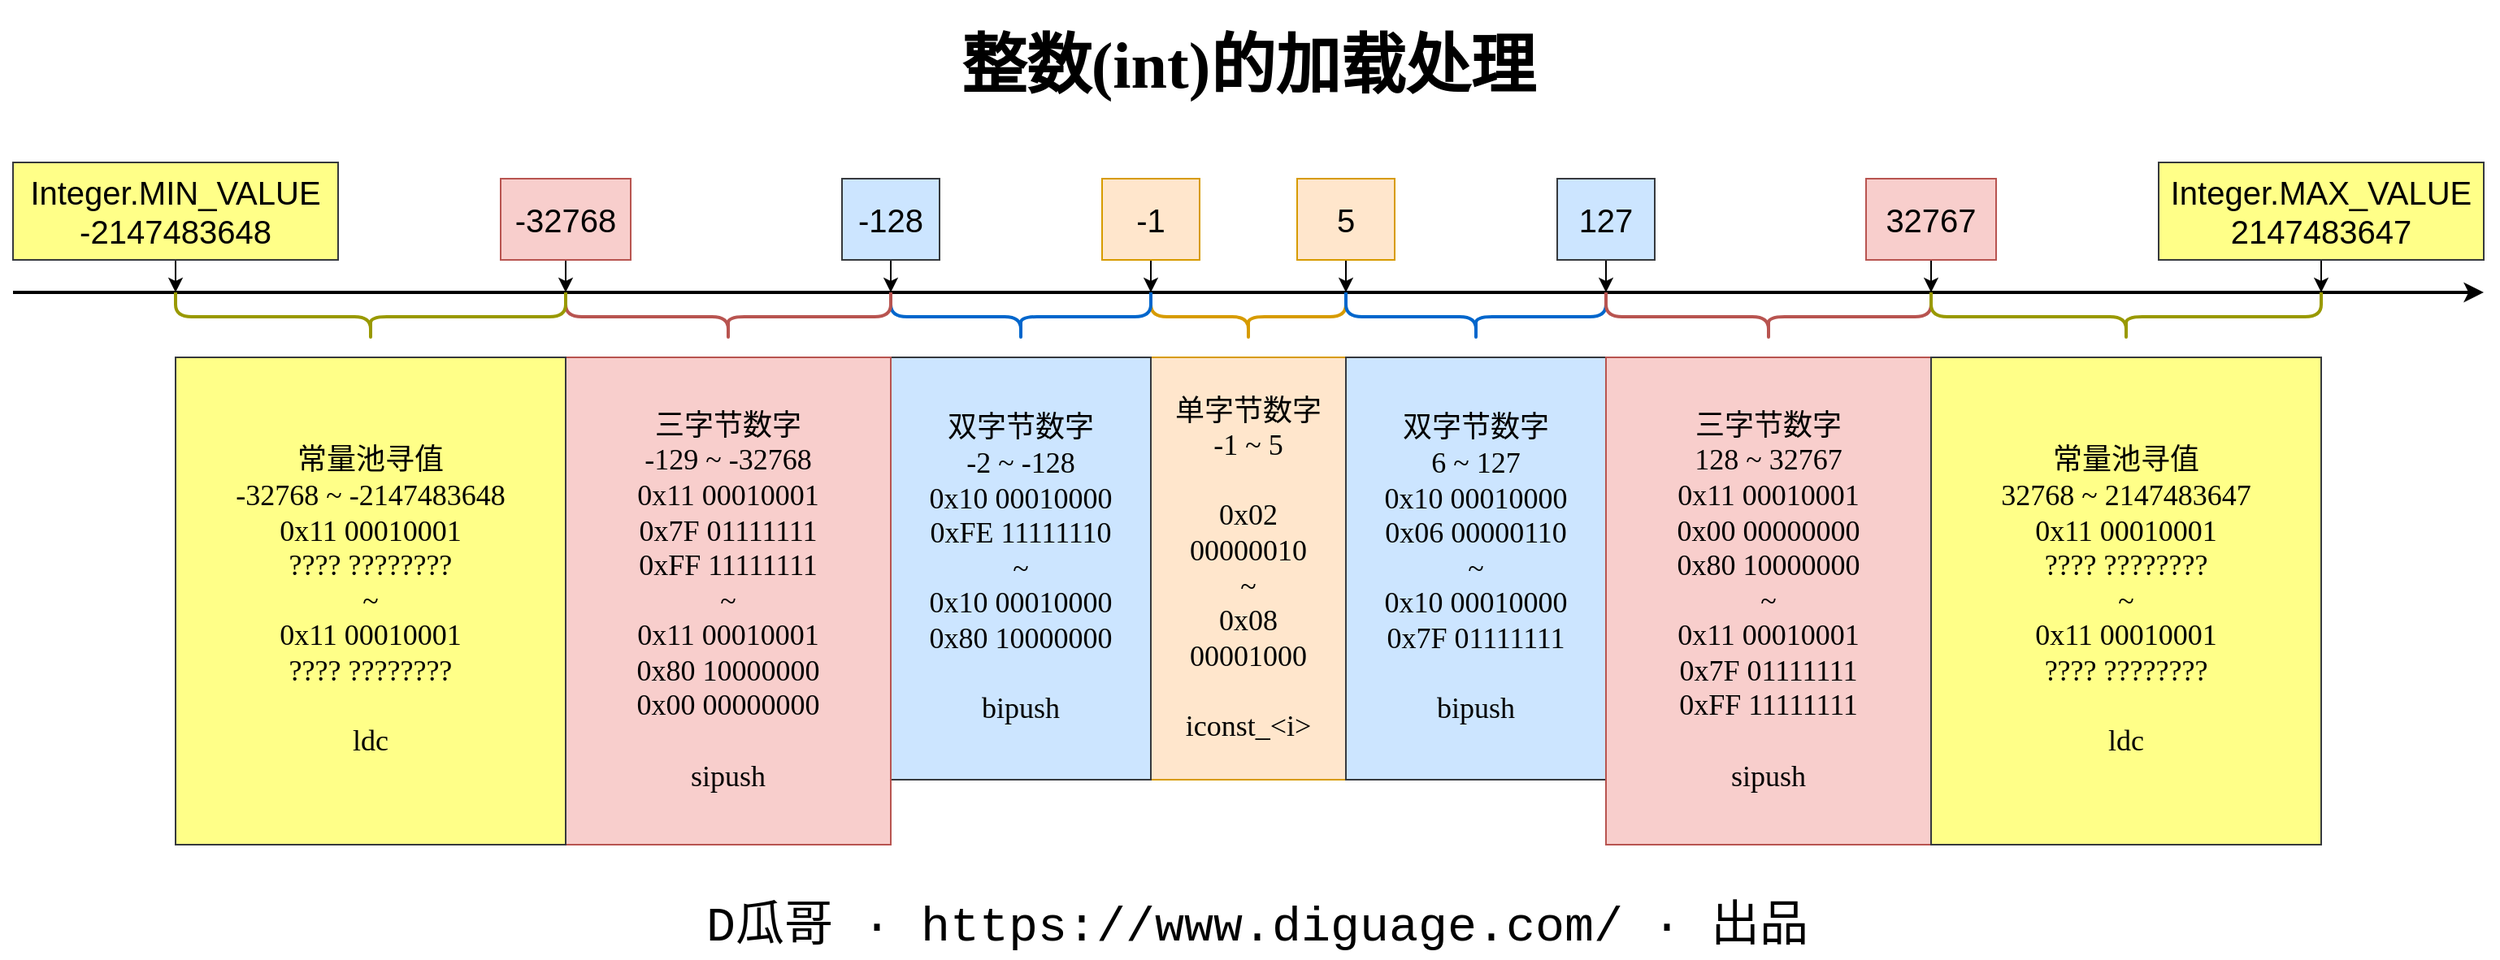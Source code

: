 <mxfile version="24.4.8" type="device" pages="2">
  <diagram id="eEPpqV31lSrlDmfZ4287" name="int 加载">
    <mxGraphModel dx="2084" dy="1214" grid="1" gridSize="10" guides="1" tooltips="1" connect="1" arrows="1" fold="1" page="1" pageScale="1" pageWidth="850" pageHeight="1100" math="0" shadow="0">
      <root>
        <mxCell id="0" />
        <mxCell id="1" parent="0" />
        <mxCell id="WC_WMX80EVAusBnpu2w4-1" value="" style="endArrow=classic;html=1;rounded=0;strokeWidth=2;" parent="1" edge="1">
          <mxGeometry width="50" height="50" relative="1" as="geometry">
            <mxPoint x="-340" y="400" as="sourcePoint" />
            <mxPoint x="1180" y="400" as="targetPoint" />
          </mxGeometry>
        </mxCell>
        <mxCell id="WC_WMX80EVAusBnpu2w4-2" value="" style="shape=curlyBracket;whiteSpace=wrap;html=1;rounded=1;direction=north;fillColor=#ffe6cc;strokeColor=#d79b00;strokeWidth=2;" parent="1" vertex="1">
          <mxGeometry x="360" y="400" width="120" height="30" as="geometry" />
        </mxCell>
        <mxCell id="WC_WMX80EVAusBnpu2w4-3" value="" style="edgeStyle=orthogonalEdgeStyle;rounded=0;orthogonalLoop=1;jettySize=auto;html=1;strokeWidth=1;" parent="1" source="WC_WMX80EVAusBnpu2w4-4" edge="1">
          <mxGeometry relative="1" as="geometry">
            <mxPoint x="360" y="400" as="targetPoint" />
          </mxGeometry>
        </mxCell>
        <mxCell id="WC_WMX80EVAusBnpu2w4-4" value="-1" style="text;html=1;strokeColor=#d79b00;fillColor=#ffe6cc;align=center;verticalAlign=middle;whiteSpace=wrap;rounded=0;fontSize=20;" parent="1" vertex="1">
          <mxGeometry x="330" y="330" width="60" height="50" as="geometry" />
        </mxCell>
        <mxCell id="WC_WMX80EVAusBnpu2w4-5" value="" style="edgeStyle=orthogonalEdgeStyle;rounded=0;orthogonalLoop=1;jettySize=auto;html=1;strokeWidth=1;" parent="1" source="WC_WMX80EVAusBnpu2w4-6" edge="1">
          <mxGeometry relative="1" as="geometry">
            <mxPoint x="480" y="400" as="targetPoint" />
          </mxGeometry>
        </mxCell>
        <mxCell id="WC_WMX80EVAusBnpu2w4-6" value="5" style="text;html=1;strokeColor=#d79b00;fillColor=#ffe6cc;align=center;verticalAlign=middle;whiteSpace=wrap;rounded=0;fontSize=20;" parent="1" vertex="1">
          <mxGeometry x="450" y="330" width="60" height="50" as="geometry" />
        </mxCell>
        <mxCell id="WC_WMX80EVAusBnpu2w4-7" value="" style="shape=curlyBracket;whiteSpace=wrap;html=1;rounded=1;direction=north;fillColor=#cce5ff;strokeColor=#0066CC;strokeWidth=2;" parent="1" vertex="1">
          <mxGeometry x="480" y="400" width="160" height="30" as="geometry" />
        </mxCell>
        <mxCell id="WC_WMX80EVAusBnpu2w4-8" value="" style="edgeStyle=orthogonalEdgeStyle;rounded=0;orthogonalLoop=1;jettySize=auto;html=1;strokeWidth=1;" parent="1" source="WC_WMX80EVAusBnpu2w4-9" edge="1">
          <mxGeometry relative="1" as="geometry">
            <mxPoint x="640" y="400" as="targetPoint" />
          </mxGeometry>
        </mxCell>
        <mxCell id="WC_WMX80EVAusBnpu2w4-9" value="127" style="text;html=1;strokeColor=#36393d;fillColor=#cce5ff;align=center;verticalAlign=middle;whiteSpace=wrap;rounded=0;fontSize=20;" parent="1" vertex="1">
          <mxGeometry x="610" y="330" width="60" height="50" as="geometry" />
        </mxCell>
        <mxCell id="WC_WMX80EVAusBnpu2w4-10" value="" style="shape=curlyBracket;whiteSpace=wrap;html=1;rounded=1;direction=north;fillColor=#cce5ff;strokeColor=#0066CC;strokeWidth=2;" parent="1" vertex="1">
          <mxGeometry x="200" y="400" width="160" height="30" as="geometry" />
        </mxCell>
        <mxCell id="WC_WMX80EVAusBnpu2w4-11" value="" style="edgeStyle=orthogonalEdgeStyle;rounded=0;orthogonalLoop=1;jettySize=auto;html=1;strokeWidth=1;" parent="1" source="WC_WMX80EVAusBnpu2w4-12" edge="1">
          <mxGeometry relative="1" as="geometry">
            <mxPoint x="200" y="400" as="targetPoint" />
          </mxGeometry>
        </mxCell>
        <mxCell id="WC_WMX80EVAusBnpu2w4-12" value="-128" style="text;html=1;strokeColor=#36393d;fillColor=#cce5ff;align=center;verticalAlign=middle;whiteSpace=wrap;rounded=0;fontSize=20;" parent="1" vertex="1">
          <mxGeometry x="170" y="330" width="60" height="50" as="geometry" />
        </mxCell>
        <mxCell id="WC_WMX80EVAusBnpu2w4-13" value="" style="shape=curlyBracket;whiteSpace=wrap;html=1;rounded=1;direction=north;fillColor=#f8cecc;strokeColor=#b85450;strokeWidth=2;" parent="1" vertex="1">
          <mxGeometry x="640" y="400" width="200" height="30" as="geometry" />
        </mxCell>
        <mxCell id="WC_WMX80EVAusBnpu2w4-14" value="" style="edgeStyle=orthogonalEdgeStyle;rounded=0;orthogonalLoop=1;jettySize=auto;html=1;strokeWidth=1;" parent="1" source="WC_WMX80EVAusBnpu2w4-15" edge="1">
          <mxGeometry relative="1" as="geometry">
            <mxPoint x="840" y="400" as="targetPoint" />
          </mxGeometry>
        </mxCell>
        <mxCell id="WC_WMX80EVAusBnpu2w4-15" value="32767" style="text;html=1;strokeColor=#b85450;fillColor=#f8cecc;align=center;verticalAlign=middle;whiteSpace=wrap;rounded=0;fontSize=20;" parent="1" vertex="1">
          <mxGeometry x="800" y="330" width="80" height="50" as="geometry" />
        </mxCell>
        <mxCell id="WC_WMX80EVAusBnpu2w4-16" value="" style="shape=curlyBracket;whiteSpace=wrap;html=1;rounded=1;direction=north;fillColor=#f8cecc;strokeColor=#b85450;strokeWidth=2;" parent="1" vertex="1">
          <mxGeometry y="400" width="200" height="30" as="geometry" />
        </mxCell>
        <mxCell id="WC_WMX80EVAusBnpu2w4-17" value="" style="edgeStyle=orthogonalEdgeStyle;rounded=0;orthogonalLoop=1;jettySize=auto;html=1;strokeWidth=1;" parent="1" source="WC_WMX80EVAusBnpu2w4-18" edge="1">
          <mxGeometry relative="1" as="geometry">
            <mxPoint y="400" as="targetPoint" />
          </mxGeometry>
        </mxCell>
        <mxCell id="WC_WMX80EVAusBnpu2w4-18" value="-32768" style="text;html=1;strokeColor=#b85450;fillColor=#f8cecc;align=center;verticalAlign=middle;whiteSpace=wrap;rounded=0;fontSize=20;" parent="1" vertex="1">
          <mxGeometry x="-40" y="330" width="80" height="50" as="geometry" />
        </mxCell>
        <mxCell id="WC_WMX80EVAusBnpu2w4-19" value="单字节数字&lt;br&gt;-1 ~ 5&lt;br style=&quot;font-size: 18px&quot;&gt;&lt;br style=&quot;font-size: 18px&quot;&gt;0x02&lt;br&gt;00000010&lt;br style=&quot;font-size: 18px&quot;&gt;~&lt;br style=&quot;font-size: 18px&quot;&gt;0x08&lt;br&gt;00001000&lt;br&gt;&lt;br&gt;iconst_&amp;lt;i&amp;gt;" style="text;html=1;strokeColor=#d79b00;fillColor=#ffe6cc;align=center;verticalAlign=middle;whiteSpace=wrap;rounded=0;fontSize=18;fontFamily=Source Code Pro;" parent="1" vertex="1">
          <mxGeometry x="360" y="440" width="120" height="260" as="geometry" />
        </mxCell>
        <mxCell id="WC_WMX80EVAusBnpu2w4-20" value="双字节数字&lt;br style=&quot;font-size: 18px&quot;&gt;6 ~ 127&lt;br style=&quot;font-size: 18px&quot;&gt;0x10 00010000&lt;br&gt;0x06 00000110&lt;br style=&quot;font-size: 18px&quot;&gt;~&lt;br style=&quot;font-size: 18px&quot;&gt;0x10 00010000&lt;br&gt;0x7F 01111111&lt;br&gt;&lt;br&gt;bipush" style="text;html=1;strokeColor=#36393d;fillColor=#cce5ff;align=center;verticalAlign=middle;whiteSpace=wrap;rounded=0;fontSize=18;fontFamily=Source Code Pro;" parent="1" vertex="1">
          <mxGeometry x="480" y="440" width="160" height="260" as="geometry" />
        </mxCell>
        <mxCell id="WC_WMX80EVAusBnpu2w4-21" value="双字节数字&lt;br&gt;-2 ~ -128&lt;br&gt;0x10 00010000&lt;br&gt;0xFE 11111110&lt;br&gt;~&lt;br&gt;0x10 00010000&lt;br&gt;0x80 10000000&lt;br&gt;&lt;br&gt;bipush" style="text;html=1;strokeColor=#36393d;fillColor=#cce5ff;align=center;verticalAlign=middle;whiteSpace=wrap;rounded=0;fontSize=18;fontFamily=Source Code Pro;" parent="1" vertex="1">
          <mxGeometry x="200" y="440" width="160" height="260" as="geometry" />
        </mxCell>
        <mxCell id="WC_WMX80EVAusBnpu2w4-22" value="三字节数字&lt;br style=&quot;font-size: 18px&quot;&gt;128 ~ 32767&lt;br style=&quot;font-size: 18px&quot;&gt;0x11 00010001&lt;br&gt;0x00 00000000&lt;br&gt;0x80 10000000&lt;br style=&quot;font-size: 18px&quot;&gt;~&lt;br style=&quot;font-size: 18px&quot;&gt;0x11 00010001&lt;br&gt;0x7F 01111111&lt;br&gt;0xFF 11111111&lt;br&gt;&lt;br&gt;sipush" style="text;html=1;strokeColor=#b85450;fillColor=#f8cecc;align=center;verticalAlign=middle;whiteSpace=wrap;rounded=0;fontSize=18;fontFamily=Source Code Pro;" parent="1" vertex="1">
          <mxGeometry x="640" y="440" width="200" height="300" as="geometry" />
        </mxCell>
        <mxCell id="WC_WMX80EVAusBnpu2w4-23" value="三字节数字&lt;br&gt;-129 ~ -32768&lt;br&gt;0x11 00010001&lt;br&gt;0x7F 01111111&lt;br&gt;0xFF 11111111&lt;br&gt;~&lt;br&gt;0x11 00010001&lt;br&gt;0x80 10000000&lt;br&gt;0x00 00000000&lt;br&gt;&lt;br&gt;sipush" style="text;html=1;strokeColor=#b85450;fillColor=#f8cecc;align=center;verticalAlign=middle;whiteSpace=wrap;rounded=0;fontSize=18;fontFamily=Source Code Pro;" parent="1" vertex="1">
          <mxGeometry y="440" width="200" height="300" as="geometry" />
        </mxCell>
        <mxCell id="WC_WMX80EVAusBnpu2w4-24" value="" style="shape=curlyBracket;whiteSpace=wrap;html=1;rounded=1;direction=north;fillColor=#ffff88;strokeColor=#999900;strokeWidth=2;" parent="1" vertex="1">
          <mxGeometry x="840" y="400" width="240" height="30" as="geometry" />
        </mxCell>
        <mxCell id="WC_WMX80EVAusBnpu2w4-25" value="" style="edgeStyle=orthogonalEdgeStyle;rounded=0;orthogonalLoop=1;jettySize=auto;html=1;strokeWidth=1;" parent="1" source="WC_WMX80EVAusBnpu2w4-26" edge="1">
          <mxGeometry relative="1" as="geometry">
            <mxPoint x="1080" y="400" as="targetPoint" />
          </mxGeometry>
        </mxCell>
        <mxCell id="WC_WMX80EVAusBnpu2w4-26" value="Integer.MAX_VALUE&lt;br&gt;2147483647" style="text;html=1;strokeColor=#36393d;fillColor=#ffff88;align=center;verticalAlign=middle;whiteSpace=wrap;rounded=0;fontSize=20;" parent="1" vertex="1">
          <mxGeometry x="980" y="320" width="200" height="60" as="geometry" />
        </mxCell>
        <mxCell id="WC_WMX80EVAusBnpu2w4-27" value="" style="shape=curlyBracket;whiteSpace=wrap;html=1;rounded=1;direction=north;fillColor=#ffff88;strokeColor=#999900;strokeWidth=2;" parent="1" vertex="1">
          <mxGeometry x="-240" y="400" width="240" height="30" as="geometry" />
        </mxCell>
        <mxCell id="WC_WMX80EVAusBnpu2w4-28" value="常量池寻值&lt;br&gt;-32768&amp;nbsp;~ -2147483648&lt;br&gt;0x11 00010001&lt;br&gt;???? ????????&lt;br&gt;~&lt;br&gt;0x11 00010001&lt;br&gt;???? ????????&lt;br&gt;&lt;br&gt;ldc" style="text;html=1;strokeColor=#36393d;fillColor=#ffff88;align=center;verticalAlign=middle;whiteSpace=wrap;rounded=0;fontSize=18;fontFamily=Source Code Pro;" parent="1" vertex="1">
          <mxGeometry x="-240" y="440" width="240" height="300" as="geometry" />
        </mxCell>
        <mxCell id="WC_WMX80EVAusBnpu2w4-29" value="" style="edgeStyle=orthogonalEdgeStyle;rounded=0;orthogonalLoop=1;jettySize=auto;html=1;strokeWidth=1;" parent="1" source="WC_WMX80EVAusBnpu2w4-30" edge="1">
          <mxGeometry relative="1" as="geometry">
            <mxPoint x="-240" y="400" as="targetPoint" />
          </mxGeometry>
        </mxCell>
        <mxCell id="WC_WMX80EVAusBnpu2w4-30" value="Integer.MIN_VALUE&lt;br&gt;-2147483648" style="text;html=1;strokeColor=#36393d;fillColor=#ffff88;align=center;verticalAlign=middle;whiteSpace=wrap;rounded=0;fontSize=20;" parent="1" vertex="1">
          <mxGeometry x="-340" y="320" width="200" height="60" as="geometry" />
        </mxCell>
        <mxCell id="WC_WMX80EVAusBnpu2w4-31" value="常量池寻值&lt;br style=&quot;font-size: 18px&quot;&gt;32768 ~ 2147483647&lt;br style=&quot;font-size: 18px&quot;&gt;0x11 00010001&lt;br&gt;???? ????????&lt;br style=&quot;font-size: 18px&quot;&gt;~&lt;br&gt;0x11 00010001&lt;br&gt;???? ????????&lt;br&gt;&lt;br&gt;ldc" style="text;html=1;strokeColor=#36393d;fillColor=#ffff88;align=center;verticalAlign=middle;whiteSpace=wrap;rounded=0;fontSize=18;fontFamily=Source Code Pro;" parent="1" vertex="1">
          <mxGeometry x="840" y="440" width="240" height="300" as="geometry" />
        </mxCell>
        <mxCell id="WC_WMX80EVAusBnpu2w4-32" value="整数(int)的加载处理" style="text;html=1;strokeColor=none;fillColor=none;align=center;verticalAlign=middle;whiteSpace=wrap;rounded=0;fontFamily=JetBrains Mono;fontSize=40;fontStyle=1" parent="1" vertex="1">
          <mxGeometry x="160" y="220" width="520" height="80" as="geometry" />
        </mxCell>
        <mxCell id="WC_WMX80EVAusBnpu2w4-33" value="D瓜哥 · https://www.diguage.com/ · 出品" style="text;html=1;strokeColor=none;fillColor=none;align=center;verticalAlign=middle;whiteSpace=wrap;rounded=0;fontFamily=Courier New;fontSize=30;" parent="1" vertex="1">
          <mxGeometry x="79" y="770" width="693" height="40" as="geometry" />
        </mxCell>
      </root>
    </mxGraphModel>
  </diagram>
  <diagram id="sYZNHP4y_liMDccfhSKO" name="常量池解析">
    <mxGraphModel dx="1234" dy="1214" grid="1" gridSize="10" guides="1" tooltips="1" connect="1" arrows="1" fold="1" page="1" pageScale="1" pageWidth="850" pageHeight="1100" math="0" shadow="0">
      <root>
        <mxCell id="0" />
        <mxCell id="1" parent="0" />
        <mxCell id="eTONNaE9bFruPFEq0peW-61" value="CONSTANT_Float_info" style="swimlane;childLayout=stackLayout;horizontal=1;startSize=40;horizontalStack=0;rounded=1;fontSize=14;fontStyle=0;strokeWidth=2;resizeParent=0;resizeLast=1;shadow=0;dashed=0;align=center;fontFamily=JetBrains Mono SemiBold;fillColor=#fa6800;fontColor=#000000;strokeColor=#C73500;" parent="1" vertex="1">
          <mxGeometry x="150" y="840" width="200" height="140" as="geometry" />
        </mxCell>
        <mxCell id="eTONNaE9bFruPFEq0peW-66" value="" style="group" parent="eTONNaE9bFruPFEq0peW-61" vertex="1" connectable="0">
          <mxGeometry y="40" width="200" height="100" as="geometry" />
        </mxCell>
        <mxCell id="eTONNaE9bFruPFEq0peW-62" value="u1 tag; == 4 == 0x04" style="text;html=1;strokeColor=none;fillColor=none;align=left;verticalAlign=middle;whiteSpace=wrap;rounded=0;spacingLeft=15;fontSize=12;fontFamily=Source Code Pro Medium;" parent="eTONNaE9bFruPFEq0peW-66" vertex="1">
          <mxGeometry width="200" height="40" as="geometry" />
        </mxCell>
        <mxCell id="eTONNaE9bFruPFEq0peW-63" value="u4 bytes;" style="text;html=1;strokeColor=default;fillColor=none;align=left;verticalAlign=middle;whiteSpace=wrap;rounded=0;spacingLeft=15;fontSize=12;fontFamily=Source Code Pro Medium;" parent="eTONNaE9bFruPFEq0peW-66" vertex="1">
          <mxGeometry y="40" width="200" height="40" as="geometry" />
        </mxCell>
        <mxCell id="eTONNaE9bFruPFEq0peW-65" value="&amp;nbsp;" style="text;html=1;strokeColor=none;fillColor=none;align=left;verticalAlign=middle;whiteSpace=wrap;rounded=0;spacingLeft=15;fontSize=12;fontFamily=Source Code Pro Medium;" parent="eTONNaE9bFruPFEq0peW-66" vertex="1">
          <mxGeometry y="80" width="200" height="20" as="geometry" />
        </mxCell>
        <mxCell id="fEHB-OKZj8HO6nT3yKUH-65" value="" style="edgeStyle=none;rounded=0;orthogonalLoop=1;jettySize=auto;html=1;strokeColor=#9C9C53;fontFamily=Source Han Serif SC;fontSize=12;fontColor=#0000FF;" parent="1" source="eTONNaE9bFruPFEq0peW-70" target="fEHB-OKZj8HO6nT3yKUH-64" edge="1">
          <mxGeometry relative="1" as="geometry" />
        </mxCell>
        <mxCell id="eTONNaE9bFruPFEq0peW-67" value="CONSTANT_Integer_info" style="swimlane;childLayout=stackLayout;horizontal=1;startSize=40;horizontalStack=0;rounded=1;fontSize=14;fontStyle=0;strokeWidth=2;resizeParent=0;resizeLast=1;shadow=0;dashed=0;align=center;fontFamily=JetBrains Mono SemiBold;fillColor=#6d8764;fontColor=#ffffff;strokeColor=#3A5431;" parent="1" vertex="1">
          <mxGeometry x="140" y="540" width="220" height="140" as="geometry" />
        </mxCell>
        <mxCell id="eTONNaE9bFruPFEq0peW-68" value="" style="group" parent="eTONNaE9bFruPFEq0peW-67" vertex="1" connectable="0">
          <mxGeometry y="40" width="220" height="100" as="geometry" />
        </mxCell>
        <mxCell id="eTONNaE9bFruPFEq0peW-69" value="u1 tag; == 3 == 0x03" style="text;html=1;strokeColor=none;fillColor=none;align=left;verticalAlign=middle;whiteSpace=wrap;rounded=0;spacingLeft=15;fontSize=12;fontFamily=Source Code Pro Medium;" parent="eTONNaE9bFruPFEq0peW-68" vertex="1">
          <mxGeometry width="220" height="40" as="geometry" />
        </mxCell>
        <mxCell id="eTONNaE9bFruPFEq0peW-70" value="u4 bytes;" style="text;html=1;strokeColor=default;fillColor=none;align=left;verticalAlign=middle;whiteSpace=wrap;rounded=0;spacingLeft=15;fontSize=12;fontFamily=Source Code Pro Medium;" parent="eTONNaE9bFruPFEq0peW-68" vertex="1">
          <mxGeometry y="40" width="220" height="40" as="geometry" />
        </mxCell>
        <mxCell id="eTONNaE9bFruPFEq0peW-71" value="&amp;nbsp;" style="text;html=1;strokeColor=none;fillColor=none;align=left;verticalAlign=middle;whiteSpace=wrap;rounded=0;spacingLeft=15;fontSize=12;fontFamily=Source Code Pro Medium;" parent="eTONNaE9bFruPFEq0peW-68" vertex="1">
          <mxGeometry y="80" width="220" height="20" as="geometry" />
        </mxCell>
        <mxCell id="fEHB-OKZj8HO6nT3yKUH-67" value="" style="edgeStyle=none;rounded=0;orthogonalLoop=1;jettySize=auto;html=1;strokeColor=#9C9C53;fontFamily=Source Han Serif SC;fontSize=12;fontColor=#0000FF;" parent="1" source="eTONNaE9bFruPFEq0peW-75" target="fEHB-OKZj8HO6nT3yKUH-69" edge="1">
          <mxGeometry relative="1" as="geometry">
            <mxPoint x="250" y="1330" as="targetPoint" />
          </mxGeometry>
        </mxCell>
        <mxCell id="eTONNaE9bFruPFEq0peW-72" value="CONSTANT_Long_info" style="swimlane;childLayout=stackLayout;horizontal=1;startSize=40;horizontalStack=0;rounded=1;fontSize=14;fontStyle=0;strokeWidth=2;resizeParent=0;resizeLast=1;shadow=0;dashed=0;align=center;fontFamily=JetBrains Mono SemiBold;fillColor=#f0a30a;fontColor=#000000;strokeColor=#BD7000;" parent="1" vertex="1">
          <mxGeometry x="150" y="1120" width="200" height="180" as="geometry">
            <mxRectangle x="770" y="370" width="190" height="40" as="alternateBounds" />
          </mxGeometry>
        </mxCell>
        <mxCell id="eTONNaE9bFruPFEq0peW-77" value="" style="group" parent="eTONNaE9bFruPFEq0peW-72" vertex="1" connectable="0">
          <mxGeometry y="40" width="200" height="140" as="geometry" />
        </mxCell>
        <mxCell id="eTONNaE9bFruPFEq0peW-73" value="u1 tag; == 5 == 0x05" style="text;html=1;strokeColor=none;fillColor=none;align=left;verticalAlign=middle;whiteSpace=wrap;rounded=0;fontSize=12;spacingLeft=15;fontFamily=Source Code Pro Medium;" parent="eTONNaE9bFruPFEq0peW-77" vertex="1">
          <mxGeometry width="200" height="40" as="geometry" />
        </mxCell>
        <mxCell id="eTONNaE9bFruPFEq0peW-74" value="u4 high_bytes;" style="text;html=1;strokeColor=default;fillColor=none;align=left;verticalAlign=middle;whiteSpace=wrap;rounded=0;fontSize=12;spacingLeft=15;fontFamily=Source Code Pro Medium;" parent="eTONNaE9bFruPFEq0peW-77" vertex="1">
          <mxGeometry y="40" width="200" height="40" as="geometry" />
        </mxCell>
        <mxCell id="eTONNaE9bFruPFEq0peW-75" value="u4 low_bytes;" style="text;html=1;strokeColor=default;fillColor=none;align=left;verticalAlign=middle;whiteSpace=wrap;rounded=0;fontSize=12;spacingLeft=15;fontFamily=Source Code Pro Medium;" parent="eTONNaE9bFruPFEq0peW-77" vertex="1">
          <mxGeometry y="80" width="200" height="40" as="geometry" />
        </mxCell>
        <mxCell id="eTONNaE9bFruPFEq0peW-76" value="&amp;nbsp;" style="text;html=1;strokeColor=none;fillColor=none;align=left;verticalAlign=middle;whiteSpace=wrap;rounded=0;fontSize=12;spacingLeft=15;fontFamily=Source Code Pro Medium;" parent="eTONNaE9bFruPFEq0peW-77" vertex="1">
          <mxGeometry y="120" width="200" height="20" as="geometry" />
        </mxCell>
        <mxCell id="eTONNaE9bFruPFEq0peW-78" value="CONSTANT_Double_info" style="swimlane;childLayout=stackLayout;horizontal=1;startSize=40;horizontalStack=0;rounded=1;fontSize=14;fontStyle=0;strokeWidth=2;resizeParent=0;resizeLast=1;shadow=0;dashed=0;align=center;fontFamily=JetBrains Mono SemiBold;fillColor=#a0522d;fontColor=#ffffff;strokeColor=#6D1F00;" parent="1" vertex="1">
          <mxGeometry x="140" y="1460" width="220" height="180" as="geometry">
            <mxRectangle x="770" y="370" width="190" height="40" as="alternateBounds" />
          </mxGeometry>
        </mxCell>
        <mxCell id="eTONNaE9bFruPFEq0peW-79" value="" style="group" parent="eTONNaE9bFruPFEq0peW-78" vertex="1" connectable="0">
          <mxGeometry y="40" width="220" height="140" as="geometry" />
        </mxCell>
        <mxCell id="eTONNaE9bFruPFEq0peW-80" value="u1 tag; == 6 == 0x06" style="text;html=1;strokeColor=none;fillColor=none;align=left;verticalAlign=middle;whiteSpace=wrap;rounded=0;fontSize=12;spacingLeft=15;fontFamily=Source Code Pro Medium;" parent="eTONNaE9bFruPFEq0peW-79" vertex="1">
          <mxGeometry width="220.0" height="40" as="geometry" />
        </mxCell>
        <mxCell id="eTONNaE9bFruPFEq0peW-81" value="u4 high_bytes;" style="text;html=1;strokeColor=default;fillColor=none;align=left;verticalAlign=middle;whiteSpace=wrap;rounded=0;fontSize=12;spacingLeft=15;fontFamily=Source Code Pro Medium;" parent="eTONNaE9bFruPFEq0peW-79" vertex="1">
          <mxGeometry y="40" width="220.0" height="40" as="geometry" />
        </mxCell>
        <mxCell id="eTONNaE9bFruPFEq0peW-82" value="u4 low_bytes;" style="text;html=1;strokeColor=default;fillColor=none;align=left;verticalAlign=middle;whiteSpace=wrap;rounded=0;fontSize=12;spacingLeft=15;fontFamily=Source Code Pro Medium;" parent="eTONNaE9bFruPFEq0peW-79" vertex="1">
          <mxGeometry y="80" width="220.0" height="40" as="geometry" />
        </mxCell>
        <mxCell id="eTONNaE9bFruPFEq0peW-83" value="&amp;nbsp;" style="text;html=1;strokeColor=none;fillColor=none;align=left;verticalAlign=middle;whiteSpace=wrap;rounded=0;fontSize=12;spacingLeft=15;fontFamily=Source Code Pro Medium;" parent="eTONNaE9bFruPFEq0peW-79" vertex="1">
          <mxGeometry y="120" width="220.0" height="20" as="geometry" />
        </mxCell>
        <mxCell id="eTONNaE9bFruPFEq0peW-85" value="CONSTANT_MethodHandle_info⁷" style="swimlane;childLayout=stackLayout;horizontal=1;startSize=40;horizontalStack=0;rounded=1;fontSize=14;fontStyle=0;strokeWidth=2;resizeParent=0;resizeLast=1;shadow=0;dashed=0;align=center;fillColor=#ffe6cc;strokeColor=#d79b00;fontFamily=JetBrains Mono SemiBold;" parent="1" vertex="1">
          <mxGeometry x="120" y="220" width="260" height="180" as="geometry">
            <mxRectangle x="770" y="370" width="190" height="40" as="alternateBounds" />
          </mxGeometry>
        </mxCell>
        <mxCell id="eTONNaE9bFruPFEq0peW-86" value="" style="group" parent="eTONNaE9bFruPFEq0peW-85" vertex="1" connectable="0">
          <mxGeometry y="40" width="260" height="140" as="geometry" />
        </mxCell>
        <mxCell id="eTONNaE9bFruPFEq0peW-87" value="u1 tag; == 15 == 0x0F" style="text;html=1;strokeColor=none;fillColor=none;align=left;verticalAlign=middle;whiteSpace=wrap;rounded=0;fontSize=12;spacingLeft=15;fontFamily=Source Code Pro Medium;" parent="eTONNaE9bFruPFEq0peW-86" vertex="1">
          <mxGeometry width="260" height="40" as="geometry" />
        </mxCell>
        <mxCell id="eTONNaE9bFruPFEq0peW-88" value="&lt;span style=&quot;font-weight: 700;&quot;&gt;u2 reference_kind;&lt;/span&gt;" style="text;html=1;strokeColor=default;fillColor=none;align=left;verticalAlign=middle;whiteSpace=wrap;rounded=0;fontSize=12;spacingLeft=15;fontFamily=Source Code Pro Medium;" parent="eTONNaE9bFruPFEq0peW-86" vertex="1">
          <mxGeometry y="40" width="260" height="40" as="geometry" />
        </mxCell>
        <mxCell id="eTONNaE9bFruPFEq0peW-89" value="&lt;span style=&quot;font-weight: 700;&quot;&gt;u2 reference_index;&lt;/span&gt;" style="text;html=1;strokeColor=default;fillColor=none;align=left;verticalAlign=middle;whiteSpace=wrap;rounded=0;fontSize=12;spacingLeft=15;fontFamily=Source Code Pro Medium;" parent="eTONNaE9bFruPFEq0peW-86" vertex="1">
          <mxGeometry y="80" width="260" height="40" as="geometry" />
        </mxCell>
        <mxCell id="eTONNaE9bFruPFEq0peW-90" value="&amp;nbsp;" style="text;html=1;strokeColor=none;fillColor=none;align=left;verticalAlign=middle;whiteSpace=wrap;rounded=0;fontSize=12;spacingLeft=15;fontFamily=Source Code Pro Medium;" parent="eTONNaE9bFruPFEq0peW-86" vertex="1">
          <mxGeometry y="120" width="260" height="20" as="geometry" />
        </mxCell>
        <mxCell id="eTONNaE9bFruPFEq0peW-97" value="CONSTANT_Fieldref_info" style="swimlane;childLayout=stackLayout;horizontal=1;startSize=40;horizontalStack=0;rounded=1;fontSize=14;fontStyle=0;strokeWidth=2;resizeParent=0;resizeLast=1;shadow=0;dashed=0;align=center;fillColor=#d5e8d4;strokeColor=#82b366;fontFamily=JetBrains Mono SemiBold;" parent="1" vertex="1">
          <mxGeometry x="541.06" y="220" width="240" height="180" as="geometry">
            <mxRectangle x="770" y="370" width="190" height="40" as="alternateBounds" />
          </mxGeometry>
        </mxCell>
        <mxCell id="eTONNaE9bFruPFEq0peW-98" value="" style="group" parent="eTONNaE9bFruPFEq0peW-97" vertex="1" connectable="0">
          <mxGeometry y="40" width="240" height="140" as="geometry" />
        </mxCell>
        <mxCell id="eTONNaE9bFruPFEq0peW-99" value="u1 tag; == 9 == 0x09" style="text;html=1;strokeColor=none;fillColor=none;align=left;verticalAlign=middle;whiteSpace=wrap;rounded=0;fontSize=12;spacingLeft=15;fontFamily=Source Code Pro Medium;" parent="eTONNaE9bFruPFEq0peW-98" vertex="1">
          <mxGeometry width="240" height="40" as="geometry" />
        </mxCell>
        <mxCell id="eTONNaE9bFruPFEq0peW-100" value="&lt;span style=&quot;color: rgb(255, 0, 255); font-weight: 700;&quot;&gt;u2 class_index;&lt;/span&gt;" style="text;html=1;strokeColor=#b85450;fillColor=#f8cecc;align=left;verticalAlign=middle;whiteSpace=wrap;rounded=0;fontSize=12;spacingLeft=15;fontFamily=Source Code Pro Medium;" parent="eTONNaE9bFruPFEq0peW-98" vertex="1">
          <mxGeometry y="40" width="240" height="40" as="geometry" />
        </mxCell>
        <mxCell id="eTONNaE9bFruPFEq0peW-101" value="&lt;span style=&quot;color: rgb(0, 0, 255); font-weight: 700;&quot;&gt;u2 name_and_type_index;&lt;/span&gt;" style="text;html=1;strokeColor=#36393d;fillColor=#B8B5FC;align=left;verticalAlign=middle;whiteSpace=wrap;rounded=0;fontSize=12;spacingLeft=15;fontFamily=Source Code Pro Medium;" parent="eTONNaE9bFruPFEq0peW-98" vertex="1">
          <mxGeometry y="80" width="240" height="40" as="geometry" />
        </mxCell>
        <mxCell id="eTONNaE9bFruPFEq0peW-102" value="&amp;nbsp;" style="text;html=1;strokeColor=none;fillColor=none;align=left;verticalAlign=middle;whiteSpace=wrap;rounded=0;fontSize=12;spacingLeft=15;fontFamily=Source Code Pro Medium;" parent="eTONNaE9bFruPFEq0peW-98" vertex="1">
          <mxGeometry y="120" width="240" height="20" as="geometry" />
        </mxCell>
        <mxCell id="eTONNaE9bFruPFEq0peW-105" value="CONSTANT_Methodref_info" style="swimlane;childLayout=stackLayout;horizontal=1;startSize=40;horizontalStack=0;rounded=1;fontSize=14;fontStyle=0;strokeWidth=2;resizeParent=0;resizeLast=1;shadow=0;dashed=0;align=center;fillColor=#ffff88;strokeColor=#36393d;fontFamily=JetBrains Mono SemiBold;" parent="1" vertex="1">
          <mxGeometry x="541.06" y="520" width="240" height="180" as="geometry">
            <mxRectangle x="770" y="370" width="190" height="40" as="alternateBounds" />
          </mxGeometry>
        </mxCell>
        <mxCell id="eTONNaE9bFruPFEq0peW-106" value="" style="group" parent="eTONNaE9bFruPFEq0peW-105" vertex="1" connectable="0">
          <mxGeometry y="40" width="240" height="140" as="geometry" />
        </mxCell>
        <mxCell id="eTONNaE9bFruPFEq0peW-107" value="u1 tag; == 10 == 0x0A" style="text;html=1;strokeColor=none;fillColor=none;align=left;verticalAlign=middle;whiteSpace=wrap;rounded=0;fontSize=12;spacingLeft=15;fontFamily=Source Code Pro Medium;" parent="eTONNaE9bFruPFEq0peW-106" vertex="1">
          <mxGeometry width="240" height="40" as="geometry" />
        </mxCell>
        <mxCell id="eTONNaE9bFruPFEq0peW-108" value="&lt;span style=&quot;color: rgb(255, 0, 255); font-weight: 700;&quot;&gt;u2 class_index;&lt;/span&gt;" style="text;html=1;strokeColor=#b85450;fillColor=#f8cecc;align=left;verticalAlign=middle;whiteSpace=wrap;rounded=0;fontSize=12;spacingLeft=15;fontFamily=Source Code Pro Medium;" parent="eTONNaE9bFruPFEq0peW-106" vertex="1">
          <mxGeometry y="40" width="240" height="40" as="geometry" />
        </mxCell>
        <mxCell id="eTONNaE9bFruPFEq0peW-109" value="&lt;span style=&quot;color: rgb(0, 0, 255); font-weight: 700;&quot;&gt;u2 name_and_type_index;&lt;/span&gt;" style="text;html=1;strokeColor=#36393d;fillColor=#B8B5FC;align=left;verticalAlign=middle;whiteSpace=wrap;rounded=0;fontSize=12;spacingLeft=15;fontFamily=Source Code Pro Medium;" parent="eTONNaE9bFruPFEq0peW-106" vertex="1">
          <mxGeometry y="80" width="240" height="40" as="geometry" />
        </mxCell>
        <mxCell id="eTONNaE9bFruPFEq0peW-110" value="&amp;nbsp;" style="text;html=1;strokeColor=none;fillColor=none;align=left;verticalAlign=middle;whiteSpace=wrap;rounded=0;fontSize=12;spacingLeft=15;fontFamily=Source Code Pro Medium;" parent="eTONNaE9bFruPFEq0peW-106" vertex="1">
          <mxGeometry y="120" width="240" height="20" as="geometry" />
        </mxCell>
        <mxCell id="eTONNaE9bFruPFEq0peW-115" value="CONSTANT_InterfaceMethodref_info" style="swimlane;childLayout=stackLayout;horizontal=1;startSize=40;horizontalStack=0;rounded=1;fontSize=14;fontStyle=0;strokeWidth=2;resizeParent=0;resizeLast=1;shadow=0;dashed=0;align=center;fillColor=#b0e3e6;strokeColor=#0e8088;fontFamily=JetBrains Mono SemiBold;" parent="1" vertex="1">
          <mxGeometry x="501.06" y="820" width="320" height="180" as="geometry">
            <mxRectangle x="770" y="370" width="190" height="40" as="alternateBounds" />
          </mxGeometry>
        </mxCell>
        <mxCell id="eTONNaE9bFruPFEq0peW-116" value="" style="group" parent="eTONNaE9bFruPFEq0peW-115" vertex="1" connectable="0">
          <mxGeometry y="40" width="320" height="140" as="geometry" />
        </mxCell>
        <mxCell id="eTONNaE9bFruPFEq0peW-117" value="u1 tag; == 11 == 0x0B" style="text;html=1;strokeColor=none;fillColor=none;align=left;verticalAlign=middle;whiteSpace=wrap;rounded=0;fontSize=12;spacingLeft=15;fontFamily=Source Code Pro Medium;" parent="eTONNaE9bFruPFEq0peW-116" vertex="1">
          <mxGeometry width="320" height="40" as="geometry" />
        </mxCell>
        <mxCell id="eTONNaE9bFruPFEq0peW-118" value="&lt;span style=&quot;color: rgb(255, 0, 255); font-weight: 700;&quot;&gt;u2 class_index;&lt;/span&gt;" style="text;html=1;strokeColor=#b85450;fillColor=#f8cecc;align=left;verticalAlign=middle;whiteSpace=wrap;rounded=0;fontSize=12;spacingLeft=15;fontFamily=Source Code Pro Medium;" parent="eTONNaE9bFruPFEq0peW-116" vertex="1">
          <mxGeometry y="40" width="320" height="40" as="geometry" />
        </mxCell>
        <mxCell id="eTONNaE9bFruPFEq0peW-119" value="&lt;span style=&quot;color: rgb(0, 0, 255); font-weight: 700;&quot;&gt;u2 name_and_type_index;&lt;/span&gt;" style="text;html=1;strokeColor=#36393d;fillColor=#B8B5FC;align=left;verticalAlign=middle;whiteSpace=wrap;rounded=0;fontSize=12;spacingLeft=15;fontFamily=Source Code Pro Medium;" parent="eTONNaE9bFruPFEq0peW-116" vertex="1">
          <mxGeometry y="80" width="320" height="40" as="geometry" />
        </mxCell>
        <mxCell id="eTONNaE9bFruPFEq0peW-120" value="&amp;nbsp;" style="text;html=1;strokeColor=none;fillColor=none;align=left;verticalAlign=middle;whiteSpace=wrap;rounded=0;fontSize=12;spacingLeft=15;fontFamily=Source Code Pro Medium;" parent="eTONNaE9bFruPFEq0peW-116" vertex="1">
          <mxGeometry y="120" width="320" height="20" as="geometry" />
        </mxCell>
        <mxCell id="fEHB-OKZj8HO6nT3yKUH-1" value="CONSTANT_InvokeDynamic_info⁷" style="swimlane;childLayout=stackLayout;horizontal=1;startSize=40;horizontalStack=0;rounded=1;fontSize=14;fontStyle=0;strokeWidth=2;resizeParent=0;resizeLast=1;shadow=0;dashed=0;align=center;fontFamily=JetBrains Mono SemiBold;fillColor=#cdeb8b;strokeColor=#36393d;" parent="1" vertex="1">
          <mxGeometry x="521.06" y="1120" width="280" height="180" as="geometry" />
        </mxCell>
        <mxCell id="fEHB-OKZj8HO6nT3yKUH-2" value="" style="group" parent="fEHB-OKZj8HO6nT3yKUH-1" vertex="1" connectable="0">
          <mxGeometry y="40" width="280" height="140" as="geometry" />
        </mxCell>
        <mxCell id="fEHB-OKZj8HO6nT3yKUH-3" value="&lt;span style=&quot;font-family: &amp;quot;Source Code Pro Medium&amp;quot;; font-weight: 700;&quot;&gt;u1 tag; == 18 = 0x12&lt;/span&gt;" style="text;html=1;strokeColor=none;fillColor=none;align=left;verticalAlign=middle;whiteSpace=wrap;rounded=0;spacingLeft=15;" parent="fEHB-OKZj8HO6nT3yKUH-2" vertex="1">
          <mxGeometry width="280" height="40" as="geometry" />
        </mxCell>
        <mxCell id="fEHB-OKZj8HO6nT3yKUH-4" value="&lt;span style=&quot;font-family: &amp;quot;Source Code Pro Medium&amp;quot;; font-weight: 700;&quot;&gt;u2 bootstrap_method_arrt_index;&lt;/span&gt;" style="text;html=1;strokeColor=default;fillColor=none;align=left;verticalAlign=middle;whiteSpace=wrap;rounded=0;spacingLeft=15;" parent="fEHB-OKZj8HO6nT3yKUH-2" vertex="1">
          <mxGeometry y="40" width="280" height="40" as="geometry" />
        </mxCell>
        <mxCell id="fEHB-OKZj8HO6nT3yKUH-5" value="&lt;span style=&quot;color: rgb(0, 0, 255); font-family: &amp;quot;Source Code Pro Medium&amp;quot;; font-weight: 700;&quot;&gt;u2 name_and_type_index;&lt;/span&gt;" style="text;html=1;strokeColor=#36393d;fillColor=#B8B5FC;align=left;verticalAlign=middle;whiteSpace=wrap;rounded=0;spacingLeft=15;" parent="fEHB-OKZj8HO6nT3yKUH-2" vertex="1">
          <mxGeometry y="80" width="280" height="40" as="geometry" />
        </mxCell>
        <mxCell id="fEHB-OKZj8HO6nT3yKUH-6" value="&amp;nbsp;" style="text;html=1;strokeColor=none;fillColor=none;align=center;verticalAlign=middle;whiteSpace=wrap;rounded=0;" parent="fEHB-OKZj8HO6nT3yKUH-2" vertex="1">
          <mxGeometry y="120" width="280" height="20" as="geometry" />
        </mxCell>
        <mxCell id="fEHB-OKZj8HO6nT3yKUH-8" value="CONSTANT_String_info" style="swimlane;childLayout=stackLayout;horizontal=1;startSize=40;horizontalStack=0;rounded=1;fontSize=14;fontStyle=0;strokeWidth=2;resizeParent=0;resizeLast=1;shadow=0;dashed=0;align=center;fillColor=#60a917;fontColor=#ffffff;strokeColor=#2D7600;fontFamily=JetBrains Mono SemiBold;" parent="1" vertex="1">
          <mxGeometry x="1330" y="540" width="200" height="140" as="geometry" />
        </mxCell>
        <mxCell id="fEHB-OKZj8HO6nT3yKUH-9" value="" style="group" parent="fEHB-OKZj8HO6nT3yKUH-8" vertex="1" connectable="0">
          <mxGeometry y="40" width="200" height="100" as="geometry" />
        </mxCell>
        <mxCell id="fEHB-OKZj8HO6nT3yKUH-10" value="&lt;span style=&quot;font-family: &amp;quot;Source Code Pro Medium&amp;quot;;&quot;&gt;u1 tag; == 8 == 0x08&lt;/span&gt;" style="text;html=1;strokeColor=none;fillColor=none;align=left;verticalAlign=middle;whiteSpace=wrap;rounded=0;spacingLeft=15;" parent="fEHB-OKZj8HO6nT3yKUH-9" vertex="1">
          <mxGeometry width="200" height="40" as="geometry" />
        </mxCell>
        <mxCell id="fEHB-OKZj8HO6nT3yKUH-11" value="&lt;span style=&quot;font-family: &amp;quot;Source Code Pro Medium&amp;quot;;&quot;&gt;u2 string_index;&lt;/span&gt;" style="text;html=1;strokeColor=#23445d;fillColor=#bac8d3;align=left;verticalAlign=middle;whiteSpace=wrap;rounded=0;spacingLeft=15;" parent="fEHB-OKZj8HO6nT3yKUH-9" vertex="1">
          <mxGeometry y="40" width="200" height="40" as="geometry" />
        </mxCell>
        <mxCell id="fEHB-OKZj8HO6nT3yKUH-12" value="&amp;nbsp;" style="text;html=1;strokeColor=none;fillColor=none;align=center;verticalAlign=middle;whiteSpace=wrap;rounded=0;" parent="fEHB-OKZj8HO6nT3yKUH-9" vertex="1">
          <mxGeometry y="80" width="160" height="20" as="geometry" />
        </mxCell>
        <mxCell id="fEHB-OKZj8HO6nT3yKUH-13" value="CONSTANT_Utf8_info" style="swimlane;childLayout=stackLayout;horizontal=1;startSize=40;horizontalStack=0;rounded=1;fontSize=14;fontStyle=0;strokeWidth=2;resizeParent=0;resizeLast=1;shadow=0;dashed=0;align=center;fillColor=#A4B0BA;strokeColor=#23445d;fontFamily=JetBrains Mono SemiBold;fontColor=#FFFFFF;" parent="1" vertex="1">
          <mxGeometry x="1330" y="820" width="200" height="180" as="geometry" />
        </mxCell>
        <mxCell id="fEHB-OKZj8HO6nT3yKUH-14" value="" style="group" parent="fEHB-OKZj8HO6nT3yKUH-13" vertex="1" connectable="0">
          <mxGeometry y="40" width="200" height="140" as="geometry" />
        </mxCell>
        <mxCell id="fEHB-OKZj8HO6nT3yKUH-15" value="&lt;span style=&quot;font-family: &amp;quot;Source Code Pro Medium&amp;quot;; font-weight: 700;&quot;&gt;u1 tag; == 1 == 0x01&lt;/span&gt;" style="text;html=1;strokeColor=none;fillColor=none;align=left;verticalAlign=middle;whiteSpace=wrap;rounded=0;spacingLeft=15;" parent="fEHB-OKZj8HO6nT3yKUH-14" vertex="1">
          <mxGeometry width="200" height="40" as="geometry" />
        </mxCell>
        <mxCell id="fEHB-OKZj8HO6nT3yKUH-16" value="&lt;span style=&quot;font-family: &amp;quot;Source Code Pro Medium&amp;quot;;&quot;&gt;u2 length;&lt;/span&gt;" style="text;html=1;strokeColor=default;fillColor=none;align=left;verticalAlign=middle;whiteSpace=wrap;rounded=0;spacingLeft=15;" parent="fEHB-OKZj8HO6nT3yKUH-14" vertex="1">
          <mxGeometry y="40" width="200" height="40" as="geometry" />
        </mxCell>
        <mxCell id="fEHB-OKZj8HO6nT3yKUH-17" value="&lt;span style=&quot;font-family: &amp;quot;Source Code Pro Medium&amp;quot;;&quot;&gt;u1 bytes[length];&lt;/span&gt;" style="text;html=1;strokeColor=default;fillColor=none;align=left;verticalAlign=middle;whiteSpace=wrap;rounded=0;spacingLeft=15;" parent="fEHB-OKZj8HO6nT3yKUH-14" vertex="1">
          <mxGeometry y="80" width="200" height="40" as="geometry" />
        </mxCell>
        <mxCell id="fEHB-OKZj8HO6nT3yKUH-18" value="&amp;nbsp;" style="text;html=1;strokeColor=none;fillColor=none;align=center;verticalAlign=middle;whiteSpace=wrap;rounded=0;" parent="fEHB-OKZj8HO6nT3yKUH-14" vertex="1">
          <mxGeometry y="120" width="200" height="20" as="geometry" />
        </mxCell>
        <mxCell id="fEHB-OKZj8HO6nT3yKUH-19" value="CONSTANT_NameAndType_info" style="swimlane;childLayout=stackLayout;horizontal=1;startSize=40;horizontalStack=0;rounded=1;fontSize=14;fontStyle=0;strokeWidth=2;resizeParent=0;resizeLast=1;shadow=0;dashed=0;align=center;fontFamily=JetBrains Mono SemiBold;fillColor=#7B8DFC;strokeColor=#6c8ebf;fontColor=#FFFFFF;" parent="1" vertex="1">
          <mxGeometry x="950" y="820" width="260" height="180" as="geometry" />
        </mxCell>
        <mxCell id="fEHB-OKZj8HO6nT3yKUH-20" value="" style="group" parent="fEHB-OKZj8HO6nT3yKUH-19" vertex="1" connectable="0">
          <mxGeometry y="40" width="260" height="140" as="geometry" />
        </mxCell>
        <mxCell id="fEHB-OKZj8HO6nT3yKUH-21" value="&lt;span style=&quot;font-family: &amp;quot;Source Code Pro Medium&amp;quot;; font-weight: 700;&quot;&gt;u1 tag; == 12 == 0x0C&lt;/span&gt;" style="text;html=1;strokeColor=none;fillColor=none;align=left;verticalAlign=middle;whiteSpace=wrap;rounded=0;spacingLeft=15;" parent="fEHB-OKZj8HO6nT3yKUH-20" vertex="1">
          <mxGeometry width="260" height="40" as="geometry" />
        </mxCell>
        <mxCell id="fEHB-OKZj8HO6nT3yKUH-22" value="&lt;span style=&quot;font-family: &amp;quot;Source Code Pro Medium&amp;quot;; font-weight: 700;&quot;&gt;u2 name_index;&lt;/span&gt;" style="text;html=1;strokeColor=#23445d;fillColor=#bac8d3;align=left;verticalAlign=middle;whiteSpace=wrap;rounded=0;spacingLeft=15;" parent="fEHB-OKZj8HO6nT3yKUH-20" vertex="1">
          <mxGeometry y="40" width="260" height="40" as="geometry" />
        </mxCell>
        <mxCell id="fEHB-OKZj8HO6nT3yKUH-23" value="&lt;span style=&quot;font-family: &amp;quot;Source Code Pro Medium&amp;quot;; font-weight: 700;&quot;&gt;u2 descriptor_index;&lt;/span&gt;" style="text;html=1;strokeColor=#23445d;fillColor=#bac8d3;align=left;verticalAlign=middle;whiteSpace=wrap;rounded=0;spacingLeft=15;" parent="fEHB-OKZj8HO6nT3yKUH-20" vertex="1">
          <mxGeometry y="80" width="260" height="40" as="geometry" />
        </mxCell>
        <mxCell id="fEHB-OKZj8HO6nT3yKUH-24" value="&amp;nbsp;" style="text;html=1;strokeColor=none;fillColor=none;align=center;verticalAlign=middle;whiteSpace=wrap;rounded=0;" parent="fEHB-OKZj8HO6nT3yKUH-20" vertex="1">
          <mxGeometry y="120" width="260" height="20" as="geometry" />
        </mxCell>
        <mxCell id="fEHB-OKZj8HO6nT3yKUH-25" value="CONSTANT_Class_info" style="swimlane;childLayout=stackLayout;horizontal=1;startSize=40;horizontalStack=0;rounded=1;fontSize=14;fontStyle=0;strokeWidth=2;resizeParent=0;resizeLast=1;shadow=0;dashed=0;align=center;fontFamily=JetBrains Mono SemiBold;fillColor=#f8cecc;strokeColor=#b85450;" parent="1" vertex="1">
          <mxGeometry x="980" y="540" width="200" height="140" as="geometry" />
        </mxCell>
        <mxCell id="fEHB-OKZj8HO6nT3yKUH-26" value="" style="group" parent="fEHB-OKZj8HO6nT3yKUH-25" vertex="1" connectable="0">
          <mxGeometry y="40" width="200" height="100" as="geometry" />
        </mxCell>
        <mxCell id="fEHB-OKZj8HO6nT3yKUH-27" value="&lt;span style=&quot;font-family: &amp;quot;Source Code Pro Medium&amp;quot;;&quot;&gt;u1 tag; == 7 == 0x07&lt;/span&gt;" style="text;html=1;strokeColor=none;fillColor=none;align=left;verticalAlign=middle;whiteSpace=wrap;rounded=0;spacingLeft=15;" parent="fEHB-OKZj8HO6nT3yKUH-26" vertex="1">
          <mxGeometry width="200" height="40" as="geometry" />
        </mxCell>
        <mxCell id="fEHB-OKZj8HO6nT3yKUH-28" value="&lt;span style=&quot;font-family: &amp;quot;Source Code Pro Medium&amp;quot;;&quot;&gt;u2 name_index;&lt;/span&gt;" style="text;html=1;strokeColor=#23445d;fillColor=#bac8d3;align=left;verticalAlign=middle;whiteSpace=wrap;rounded=0;spacingLeft=15;" parent="fEHB-OKZj8HO6nT3yKUH-26" vertex="1">
          <mxGeometry y="40" width="200" height="40" as="geometry" />
        </mxCell>
        <mxCell id="fEHB-OKZj8HO6nT3yKUH-29" value="&amp;nbsp;" style="text;html=1;strokeColor=none;fillColor=none;align=center;verticalAlign=middle;whiteSpace=wrap;rounded=0;" parent="fEHB-OKZj8HO6nT3yKUH-26" vertex="1">
          <mxGeometry y="80" width="160" height="20" as="geometry" />
        </mxCell>
        <mxCell id="fEHB-OKZj8HO6nT3yKUH-30" value="CONSTANT_Module_info⁹" style="swimlane;childLayout=stackLayout;horizontal=1;startSize=40;horizontalStack=0;rounded=1;fontSize=14;fontStyle=0;strokeWidth=2;resizeParent=0;resizeLast=1;shadow=0;dashed=0;align=center;fontFamily=JetBrains Mono SemiBold;fillColor=#1ba1e2;fontColor=#ffffff;strokeColor=#006EAF;" parent="1" vertex="1">
          <mxGeometry x="980" y="1140" width="200" height="140" as="geometry" />
        </mxCell>
        <mxCell id="fEHB-OKZj8HO6nT3yKUH-31" value="" style="group" parent="fEHB-OKZj8HO6nT3yKUH-30" vertex="1" connectable="0">
          <mxGeometry y="40" width="200" height="100" as="geometry" />
        </mxCell>
        <mxCell id="fEHB-OKZj8HO6nT3yKUH-32" value="&lt;span style=&quot;font-family: &amp;quot;Source Code Pro Medium&amp;quot;;&quot;&gt;u1 tag; == 19 == 0x13&lt;/span&gt;" style="text;html=1;strokeColor=none;fillColor=none;align=left;verticalAlign=middle;whiteSpace=wrap;rounded=0;spacingLeft=15;" parent="fEHB-OKZj8HO6nT3yKUH-31" vertex="1">
          <mxGeometry width="200" height="40" as="geometry" />
        </mxCell>
        <mxCell id="fEHB-OKZj8HO6nT3yKUH-33" value="&lt;span style=&quot;font-family: &amp;quot;Source Code Pro Medium&amp;quot;;&quot;&gt;u2 name_index;&lt;/span&gt;" style="text;html=1;strokeColor=#23445d;fillColor=#bac8d3;align=left;verticalAlign=middle;whiteSpace=wrap;rounded=0;spacingLeft=15;" parent="fEHB-OKZj8HO6nT3yKUH-31" vertex="1">
          <mxGeometry y="40" width="200" height="40" as="geometry" />
        </mxCell>
        <mxCell id="fEHB-OKZj8HO6nT3yKUH-34" value="&amp;nbsp;" style="text;html=1;strokeColor=none;fillColor=none;align=center;verticalAlign=middle;whiteSpace=wrap;rounded=0;" parent="fEHB-OKZj8HO6nT3yKUH-31" vertex="1">
          <mxGeometry y="80" width="160" height="20" as="geometry" />
        </mxCell>
        <mxCell id="fEHB-OKZj8HO6nT3yKUH-36" value="CONSTANT_Package_info⁹" style="swimlane;childLayout=stackLayout;horizontal=1;startSize=40;horizontalStack=0;rounded=1;fontSize=14;fontStyle=0;strokeWidth=2;resizeParent=0;resizeLast=1;shadow=0;dashed=0;align=center;fontFamily=JetBrains Mono SemiBold;fillColor=#d80073;fontColor=#ffffff;strokeColor=#A50040;" parent="1" vertex="1">
          <mxGeometry x="970" y="240" width="220" height="140" as="geometry" />
        </mxCell>
        <mxCell id="fEHB-OKZj8HO6nT3yKUH-37" value="" style="group" parent="fEHB-OKZj8HO6nT3yKUH-36" vertex="1" connectable="0">
          <mxGeometry y="40" width="220" height="100" as="geometry" />
        </mxCell>
        <mxCell id="fEHB-OKZj8HO6nT3yKUH-38" value="u1 tag; == 20 == 0x14" style="text;html=1;strokeColor=none;fillColor=none;align=left;verticalAlign=middle;whiteSpace=wrap;rounded=0;spacingLeft=15;fontSize=12;fontFamily=Source Code Pro Medium;" parent="fEHB-OKZj8HO6nT3yKUH-37" vertex="1">
          <mxGeometry width="220" height="40" as="geometry" />
        </mxCell>
        <mxCell id="fEHB-OKZj8HO6nT3yKUH-39" value="u2 name_index;" style="text;html=1;strokeColor=#23445d;fillColor=#bac8d3;align=left;verticalAlign=middle;whiteSpace=wrap;rounded=0;spacingLeft=15;fontSize=12;fontFamily=Source Code Pro Medium;" parent="fEHB-OKZj8HO6nT3yKUH-37" vertex="1">
          <mxGeometry y="40" width="220" height="40" as="geometry" />
        </mxCell>
        <mxCell id="fEHB-OKZj8HO6nT3yKUH-40" value="&amp;nbsp;" style="text;html=1;strokeColor=none;fillColor=none;align=left;verticalAlign=middle;whiteSpace=wrap;rounded=0;spacingLeft=15;fontSize=12;fontFamily=Source Code Pro Medium;" parent="fEHB-OKZj8HO6nT3yKUH-37" vertex="1">
          <mxGeometry y="80" width="220" height="20" as="geometry" />
        </mxCell>
        <mxCell id="fEHB-OKZj8HO6nT3yKUH-42" value="CONSTANT_Dynamic_info¹¹" style="swimlane;childLayout=stackLayout;horizontal=1;startSize=40;horizontalStack=0;rounded=1;fontSize=14;fontStyle=0;strokeWidth=2;resizeParent=0;resizeLast=1;shadow=0;dashed=0;align=center;fontFamily=JetBrains Mono SemiBold;fillColor=#a20025;fontColor=#ffffff;strokeColor=#6F0000;" parent="1" vertex="1">
          <mxGeometry x="531.06" y="1460" width="260" height="180" as="geometry" />
        </mxCell>
        <mxCell id="fEHB-OKZj8HO6nT3yKUH-43" value="" style="group" parent="fEHB-OKZj8HO6nT3yKUH-42" vertex="1" connectable="0">
          <mxGeometry y="40" width="260" height="140" as="geometry" />
        </mxCell>
        <mxCell id="fEHB-OKZj8HO6nT3yKUH-44" value="&lt;span style=&quot;font-family: &amp;quot;Source Code Pro Medium&amp;quot;; font-weight: 700;&quot;&gt;u1 tag; == 17 == 0x11&lt;/span&gt;" style="text;html=1;strokeColor=none;fillColor=none;align=left;verticalAlign=middle;whiteSpace=wrap;rounded=0;spacingLeft=15;" parent="fEHB-OKZj8HO6nT3yKUH-43" vertex="1">
          <mxGeometry width="260" height="40" as="geometry" />
        </mxCell>
        <mxCell id="fEHB-OKZj8HO6nT3yKUH-45" value="&lt;span style=&quot;font-family: &amp;quot;Source Code Pro Medium&amp;quot;; font-weight: 700;&quot;&gt;u2 bootstrap_method_arrt_index;&lt;/span&gt;" style="text;html=1;strokeColor=default;fillColor=none;align=left;verticalAlign=middle;whiteSpace=wrap;rounded=0;spacingLeft=15;" parent="fEHB-OKZj8HO6nT3yKUH-43" vertex="1">
          <mxGeometry y="40" width="260" height="40" as="geometry" />
        </mxCell>
        <mxCell id="fEHB-OKZj8HO6nT3yKUH-46" value="&lt;span style=&quot;color: rgb(0, 0, 255); font-family: &amp;quot;Source Code Pro Medium&amp;quot;; font-weight: 700;&quot;&gt;u2 name_and_type_index;&lt;/span&gt;" style="text;html=1;strokeColor=#36393d;fillColor=#B8B5FC;align=left;verticalAlign=middle;whiteSpace=wrap;rounded=0;spacingLeft=15;" parent="fEHB-OKZj8HO6nT3yKUH-43" vertex="1">
          <mxGeometry y="80" width="260" height="40" as="geometry" />
        </mxCell>
        <mxCell id="fEHB-OKZj8HO6nT3yKUH-47" value="&amp;nbsp;" style="text;html=1;strokeColor=none;fillColor=none;align=center;verticalAlign=middle;whiteSpace=wrap;rounded=0;" parent="fEHB-OKZj8HO6nT3yKUH-43" vertex="1">
          <mxGeometry y="120" width="260" height="20" as="geometry" />
        </mxCell>
        <mxCell id="fEHB-OKZj8HO6nT3yKUH-50" value="CONSTANT_MethodType_info⁷" style="swimlane;childLayout=stackLayout;horizontal=1;startSize=40;horizontalStack=0;rounded=1;fontSize=14;fontStyle=0;strokeWidth=2;resizeParent=0;resizeLast=1;shadow=0;dashed=0;align=center;fontFamily=JetBrains Mono SemiBold;fillColor=#008a00;fontColor=#ffffff;strokeColor=#005700;" parent="1" vertex="1">
          <mxGeometry x="1300" y="1140" width="260" height="140" as="geometry" />
        </mxCell>
        <mxCell id="fEHB-OKZj8HO6nT3yKUH-51" value="" style="group" parent="fEHB-OKZj8HO6nT3yKUH-50" vertex="1" connectable="0">
          <mxGeometry y="40" width="260" height="100" as="geometry" />
        </mxCell>
        <mxCell id="fEHB-OKZj8HO6nT3yKUH-52" value="u1 tag; == 16 == 0x10" style="text;html=1;strokeColor=none;fillColor=none;align=left;verticalAlign=middle;whiteSpace=wrap;rounded=0;spacingLeft=15;fontSize=12;fontFamily=Source Code Pro Medium;" parent="fEHB-OKZj8HO6nT3yKUH-51" vertex="1">
          <mxGeometry width="260" height="40" as="geometry" />
        </mxCell>
        <mxCell id="fEHB-OKZj8HO6nT3yKUH-53" value="u2 descriptor_index;" style="text;html=1;strokeColor=#23445d;fillColor=#bac8d3;align=left;verticalAlign=middle;whiteSpace=wrap;rounded=0;spacingLeft=15;fontSize=12;fontFamily=Source Code Pro Medium;" parent="fEHB-OKZj8HO6nT3yKUH-51" vertex="1">
          <mxGeometry y="40" width="260" height="40" as="geometry" />
        </mxCell>
        <mxCell id="fEHB-OKZj8HO6nT3yKUH-54" value="&amp;nbsp;" style="text;html=1;strokeColor=none;fillColor=none;align=left;verticalAlign=middle;whiteSpace=wrap;rounded=0;spacingLeft=15;fontSize=12;fontFamily=Source Code Pro Medium;" parent="fEHB-OKZj8HO6nT3yKUH-51" vertex="1">
          <mxGeometry y="80" width="260" height="20" as="geometry" />
        </mxCell>
        <mxCell id="GGdIenSLuzR7h4pv0LBf-36" style="rounded=0;orthogonalLoop=1;jettySize=auto;html=1;fontFamily=JetBrains Mono SemiBold;fontSize=12;strokeColor=#FF00FF;" parent="1" source="eTONNaE9bFruPFEq0peW-118" target="fEHB-OKZj8HO6nT3yKUH-25" edge="1">
          <mxGeometry relative="1" as="geometry">
            <mxPoint x="1130" y="530" as="targetPoint" />
            <mxPoint x="611.429" y="860" as="sourcePoint" />
          </mxGeometry>
        </mxCell>
        <mxCell id="eTONNaE9bFruPFEq0peW-16" value="必须是接口" style="edgeLabel;html=1;align=center;verticalAlign=middle;resizable=0;points=[];fontFamily=Source Han Serif SC;fontColor=#FF00FF;fontSize=12;" parent="GGdIenSLuzR7h4pv0LBf-36" vertex="1" connectable="0">
          <mxGeometry x="0.011" y="-1" relative="1" as="geometry">
            <mxPoint as="offset" />
          </mxGeometry>
        </mxCell>
        <mxCell id="GGdIenSLuzR7h4pv0LBf-37" style="rounded=0;orthogonalLoop=1;jettySize=auto;html=1;fontFamily=JetBrains Mono SemiBold;fontSize=12;strokeColor=#FF00FF;" parent="1" source="eTONNaE9bFruPFEq0peW-108" target="fEHB-OKZj8HO6nT3yKUH-25" edge="1">
          <mxGeometry relative="1" as="geometry">
            <mxPoint x="621.111" y="640" as="sourcePoint" />
            <mxPoint x="1030" y="480" as="targetPoint" />
          </mxGeometry>
        </mxCell>
        <mxCell id="eTONNaE9bFruPFEq0peW-15" value="必须是类" style="edgeLabel;html=1;align=center;verticalAlign=middle;resizable=0;points=[];fontFamily=Source Han Serif SC;fontColor=#FF00FF;fontSize=12;" parent="GGdIenSLuzR7h4pv0LBf-37" vertex="1" connectable="0">
          <mxGeometry x="0.054" relative="1" as="geometry">
            <mxPoint y="1" as="offset" />
          </mxGeometry>
        </mxCell>
        <mxCell id="eTONNaE9bFruPFEq0peW-9" style="rounded=0;orthogonalLoop=1;jettySize=auto;html=1;fontFamily=Source Code Pro Medium;strokeColor=#0000FF;" parent="1" source="eTONNaE9bFruPFEq0peW-109" target="fEHB-OKZj8HO6nT3yKUH-19" edge="1">
          <mxGeometry relative="1" as="geometry">
            <mxPoint x="616.443" y="720" as="sourcePoint" />
          </mxGeometry>
        </mxCell>
        <mxCell id="eTONNaE9bFruPFEq0peW-18" value="必须是方法" style="edgeLabel;html=1;align=center;verticalAlign=middle;resizable=0;points=[];fontFamily=Source Han Serif SC;fontColor=#0000FF;fontSize=12;" parent="eTONNaE9bFruPFEq0peW-9" vertex="1" connectable="0">
          <mxGeometry x="0.068" relative="1" as="geometry">
            <mxPoint x="-11" y="-11" as="offset" />
          </mxGeometry>
        </mxCell>
        <mxCell id="eTONNaE9bFruPFEq0peW-21" value="" style="edgeStyle=none;rounded=0;orthogonalLoop=1;jettySize=auto;html=1;strokeColor=#0000FF;fontFamily=Source Code Pro Medium;fontColor=#0000FF;" parent="1" source="eTONNaE9bFruPFEq0peW-119" target="fEHB-OKZj8HO6nT3yKUH-19" edge="1">
          <mxGeometry relative="1" as="geometry">
            <mxPoint x="712" y="900" as="sourcePoint" />
          </mxGeometry>
        </mxCell>
        <mxCell id="eTONNaE9bFruPFEq0peW-22" value="必须是方法" style="edgeLabel;html=1;align=center;verticalAlign=middle;resizable=0;points=[];fontFamily=Source Han Serif SC;fontColor=#0000FF;fontSize=12;" parent="eTONNaE9bFruPFEq0peW-21" vertex="1" connectable="0">
          <mxGeometry x="0.184" relative="1" as="geometry">
            <mxPoint x="-8" y="-2" as="offset" />
          </mxGeometry>
        </mxCell>
        <mxCell id="eTONNaE9bFruPFEq0peW-57" style="edgeStyle=none;rounded=0;orthogonalLoop=1;jettySize=auto;html=1;strokeColor=#0000FF;fontFamily=Source Code Pro Medium;fontColor=#0000FF;" parent="1" source="fEHB-OKZj8HO6nT3yKUH-5" target="fEHB-OKZj8HO6nT3yKUH-19" edge="1">
          <mxGeometry relative="1" as="geometry">
            <mxPoint x="737.731" y="1320" as="sourcePoint" />
          </mxGeometry>
        </mxCell>
        <mxCell id="eTONNaE9bFruPFEq0peW-93" style="edgeStyle=none;rounded=0;orthogonalLoop=1;jettySize=auto;html=1;strokeColor=#919E90;fontFamily=Source Code Pro Medium;fontColor=#0000FF;dashed=1;" parent="1" source="eTONNaE9bFruPFEq0peW-89" target="eTONNaE9bFruPFEq0peW-97" edge="1">
          <mxGeometry relative="1" as="geometry">
            <mxPoint x="448.08" y="390.08" as="targetPoint" />
          </mxGeometry>
        </mxCell>
        <mxCell id="eTONNaE9bFruPFEq0peW-95" style="edgeStyle=none;rounded=0;orthogonalLoop=1;jettySize=auto;html=1;strokeColor=#7DA1A3;fontFamily=Source Code Pro Medium;fontColor=#0000FF;dashed=1;" parent="1" source="eTONNaE9bFruPFEq0peW-89" target="eTONNaE9bFruPFEq0peW-115" edge="1">
          <mxGeometry relative="1" as="geometry">
            <mxPoint x="428.889" y="780" as="targetPoint" />
          </mxGeometry>
        </mxCell>
        <mxCell id="eTONNaE9bFruPFEq0peW-103" style="edgeStyle=none;rounded=0;orthogonalLoop=1;jettySize=auto;html=1;strokeColor=#FF00FF;fontFamily=Source Code Pro Medium;fontColor=#0000FF;" parent="1" source="eTONNaE9bFruPFEq0peW-100" target="fEHB-OKZj8HO6nT3yKUH-25" edge="1">
          <mxGeometry relative="1" as="geometry">
            <mxPoint x="1030" y="440" as="targetPoint" />
          </mxGeometry>
        </mxCell>
        <mxCell id="eTONNaE9bFruPFEq0peW-104" style="edgeStyle=none;rounded=0;orthogonalLoop=1;jettySize=auto;html=1;strokeColor=#0000FF;fontFamily=Source Code Pro Medium;fontColor=#0000FF;" parent="1" source="eTONNaE9bFruPFEq0peW-101" target="fEHB-OKZj8HO6nT3yKUH-19" edge="1">
          <mxGeometry relative="1" as="geometry" />
        </mxCell>
        <mxCell id="fEHB-OKZj8HO6nT3yKUH-63" value="必须是字段" style="edgeLabel;html=1;align=center;verticalAlign=middle;resizable=0;points=[];fontSize=12;fontFamily=Source Han Serif SC;fontColor=#0000FF;" parent="eTONNaE9bFruPFEq0peW-104" vertex="1" connectable="0">
          <mxGeometry x="-0.67" y="-1" relative="1" as="geometry">
            <mxPoint as="offset" />
          </mxGeometry>
        </mxCell>
        <mxCell id="eTONNaE9bFruPFEq0peW-111" style="edgeStyle=none;rounded=0;orthogonalLoop=1;jettySize=auto;html=1;strokeColor=#9C9C53;fontFamily=Source Code Pro Medium;fontColor=#0000FF;dashed=1;" parent="1" source="eTONNaE9bFruPFEq0peW-89" target="eTONNaE9bFruPFEq0peW-105" edge="1">
          <mxGeometry relative="1" as="geometry" />
        </mxCell>
        <mxCell id="fEHB-OKZj8HO6nT3yKUH-48" style="edgeStyle=none;rounded=0;orthogonalLoop=1;jettySize=auto;html=1;fontFamily=JetBrains Mono Medium;fontColor=#000000;strokeColor=#0000FF;" parent="1" source="fEHB-OKZj8HO6nT3yKUH-46" target="fEHB-OKZj8HO6nT3yKUH-19" edge="1">
          <mxGeometry relative="1" as="geometry" />
        </mxCell>
        <mxCell id="eTONNaE9bFruPFEq0peW-1" style="rounded=0;orthogonalLoop=1;jettySize=auto;html=1;fontFamily=Source Code Pro Medium;strokeColor=#7C858C;" parent="1" source="fEHB-OKZj8HO6nT3yKUH-11" target="fEHB-OKZj8HO6nT3yKUH-13" edge="1">
          <mxGeometry relative="1" as="geometry">
            <mxPoint x="1400" y="500" as="sourcePoint" />
            <mxPoint x="1400" y="870" as="targetPoint" />
          </mxGeometry>
        </mxCell>
        <mxCell id="eTONNaE9bFruPFEq0peW-6" style="rounded=0;orthogonalLoop=1;jettySize=auto;html=1;fontFamily=Source Code Pro Medium;strokeColor=#7C858C;" parent="1" source="fEHB-OKZj8HO6nT3yKUH-22" target="fEHB-OKZj8HO6nT3yKUH-13" edge="1">
          <mxGeometry relative="1" as="geometry">
            <mxPoint x="1300" y="926.471" as="targetPoint" />
          </mxGeometry>
        </mxCell>
        <mxCell id="eTONNaE9bFruPFEq0peW-7" style="rounded=0;orthogonalLoop=1;jettySize=auto;html=1;fontFamily=Source Code Pro Medium;strokeColor=#7C858C;" parent="1" source="fEHB-OKZj8HO6nT3yKUH-23" target="fEHB-OKZj8HO6nT3yKUH-13" edge="1">
          <mxGeometry relative="1" as="geometry">
            <mxPoint x="1300" y="990" as="targetPoint" />
          </mxGeometry>
        </mxCell>
        <mxCell id="eTONNaE9bFruPFEq0peW-13" style="edgeStyle=none;rounded=0;orthogonalLoop=1;jettySize=auto;html=1;fontFamily=Source Code Pro Medium;fontColor=#0000FF;strokeColor=#7C858C;" parent="1" source="fEHB-OKZj8HO6nT3yKUH-28" target="fEHB-OKZj8HO6nT3yKUH-13" edge="1">
          <mxGeometry relative="1" as="geometry">
            <mxPoint x="1145.882" y="530" as="sourcePoint" />
            <mxPoint x="1350.909" y="870" as="targetPoint" />
          </mxGeometry>
        </mxCell>
        <mxCell id="eTONNaE9bFruPFEq0peW-52" style="edgeStyle=none;rounded=0;orthogonalLoop=1;jettySize=auto;html=1;strokeColor=#7C858C;fontFamily=Source Code Pro Medium;fontColor=#0000FF;" parent="1" source="fEHB-OKZj8HO6nT3yKUH-53" target="fEHB-OKZj8HO6nT3yKUH-13" edge="1">
          <mxGeometry relative="1" as="geometry">
            <mxPoint x="1430" y="1200" as="sourcePoint" />
            <mxPoint x="1300.6" y="894.8" as="targetPoint" />
          </mxGeometry>
        </mxCell>
        <mxCell id="fEHB-OKZj8HO6nT3yKUH-35" style="edgeStyle=none;rounded=0;orthogonalLoop=1;jettySize=auto;html=1;fontFamily=JetBrains Mono Medium;fontColor=#000000;strokeColor=#7C858C;" parent="1" source="fEHB-OKZj8HO6nT3yKUH-33" target="fEHB-OKZj8HO6nT3yKUH-13" edge="1">
          <mxGeometry relative="1" as="geometry" />
        </mxCell>
        <mxCell id="fEHB-OKZj8HO6nT3yKUH-41" style="edgeStyle=none;rounded=0;orthogonalLoop=1;jettySize=auto;html=1;fontFamily=JetBrains Mono Medium;fontColor=#000000;strokeColor=#7C858C;" parent="1" source="fEHB-OKZj8HO6nT3yKUH-39" target="fEHB-OKZj8HO6nT3yKUH-13" edge="1">
          <mxGeometry relative="1" as="geometry" />
        </mxCell>
        <mxCell id="fEHB-OKZj8HO6nT3yKUH-57" value="" style="edgeStyle=none;rounded=0;orthogonalLoop=1;jettySize=auto;html=1;strokeColor=#000000;fontFamily=Georgia;fontSize=16;fontColor=#000000;" parent="1" source="fEHB-OKZj8HO6nT3yKUH-13" target="fEHB-OKZj8HO6nT3yKUH-73" edge="1">
          <mxGeometry relative="1" as="geometry">
            <mxPoint x="1264.53" y="1350" as="targetPoint" />
          </mxGeometry>
        </mxCell>
        <mxCell id="fEHB-OKZj8HO6nT3yKUH-59" value="&lt;font face=&quot;Source Han Sans SC&quot;&gt;JVM 之字节码(.class)文件的常量池解析&lt;/font&gt;" style="text;html=1;strokeColor=none;fillColor=none;align=center;verticalAlign=middle;whiteSpace=wrap;rounded=0;shadow=0;glass=0;dashed=1;sketch=0;fontFamily=Georgia;fontSize=22;fontColor=#000000;" parent="1" vertex="1">
          <mxGeometry x="548" y="100" width="550" height="80" as="geometry" />
        </mxCell>
        <mxCell id="fEHB-OKZj8HO6nT3yKUH-64" value="&lt;font style=&quot;font-size: 12px;&quot;&gt;Big Endian&lt;br style=&quot;font-size: 12px;&quot;&gt;0x0807060504030201&lt;br style=&quot;font-size: 12px;&quot;&gt;&lt;/font&gt;" style="rounded=0;whiteSpace=wrap;html=1;fontFamily=Courier New;fontSize=12;fontColor=#000000;fillColor=#FFFFFF;dashed=1;shadow=0;glass=0;sketch=0;" parent="1" vertex="1">
          <mxGeometry x="172.5" y="710" width="152.5" height="50" as="geometry" />
        </mxCell>
        <mxCell id="fEHB-OKZj8HO6nT3yKUH-69" value="&lt;font style=&quot;font-size: 12px;&quot;&gt;Big Endian&lt;br style=&quot;font-size: 12px;&quot;&gt;0x0807060504030201&lt;br style=&quot;font-size: 12px;&quot;&gt;&lt;/font&gt;" style="rounded=0;whiteSpace=wrap;html=1;fontFamily=Courier New;fontSize=12;fontColor=#000000;fillColor=#FFFFFF;dashed=1;shadow=0;glass=0;sketch=0;" parent="1" vertex="1">
          <mxGeometry x="173.75" y="1330" width="152.5" height="50" as="geometry" />
        </mxCell>
        <mxCell id="fEHB-OKZj8HO6nT3yKUH-73" value="&lt;font size=&quot;1&quot; face=&quot;Source Han Sans SC&quot;&gt;&lt;span style=&quot;font-size: 14px;&quot;&gt;编码规则&lt;/span&gt;&lt;/font&gt;&lt;br&gt;&lt;ol style=&quot;font-size: 11px;&quot;&gt;&lt;li&gt;码点在 &lt;font face=&quot;Source Code Pro Medium&quot;&gt;[0x1, 0x7F]&lt;/font&gt;，则与 ASCII 编码相同；&amp;nbsp;&lt;/li&gt;&lt;li&gt;码点在 &lt;font face=&quot;Source Code Pro Medium&quot;&gt;[0x80, 0x7FF]&lt;/font&gt; 或 &lt;font face=&quot;Source Code Pro Medium&quot;&gt;0&lt;/font&gt;，则按照两字节 UTF-8 规则编码；&amp;nbsp;&lt;/li&gt;&lt;li&gt;码点在 &lt;font face=&quot;Source Code Pro Medium&quot;&gt;[0x800, 0xFFFF]&lt;/font&gt;，则按照三字节 UTF-8 规则编码；&amp;nbsp;&lt;/li&gt;&lt;li&gt;码点在 &lt;font face=&quot;Source Code Pro Medium&quot;&gt;[0x10000, ]&lt;/font&gt;，则先按照 UTF-16 规则将字符编码为两个 UTF-16 “字符”，然后将这两个字符按照上一条规则进行编码。（注：按照 UTF-16 规则进行编码后的两个“字符”，编码范围分别是 &lt;font style=&quot;font-size: 11px;&quot; face=&quot;Source Code Pro Medium&quot;&gt;[0xD800, 0xDBFF]&lt;/font&gt; 和 &lt;font style=&quot;font-size: 11px;&quot; face=&quot;Source Code Pro Medium&quot;&gt;[0xDC00, 0xDFFF]&lt;/font&gt;，都落在第三条规则的码点范围内，所以使用第三条规则进行编码。）&lt;/li&gt;&lt;/ol&gt;" style="rounded=0;whiteSpace=wrap;html=1;shadow=0;glass=0;dashed=1;labelBackgroundColor=#FFFFFF;sketch=0;fontFamily=Source Han Serif SC;fontSize=12;fontColor=#000000;fillColor=#FFFFFF;spacingLeft=15;align=left;spacingRight=15;" parent="1" vertex="1">
          <mxGeometry x="990" y="1400" width="540" height="170" as="geometry" />
        </mxCell>
        <mxCell id="YzkEjETU8nAdn0keOrdU-2" value="D瓜哥 · https://www.diguage.com/ · 出品" style="text;html=1;strokeColor=none;fillColor=none;align=center;verticalAlign=middle;whiteSpace=wrap;rounded=0;fontFamily=JetBrains Mono;fontSize=30;" parent="1" vertex="1">
          <mxGeometry x="504.06" y="1720" width="693" height="40" as="geometry" />
        </mxCell>
      </root>
    </mxGraphModel>
  </diagram>
</mxfile>
